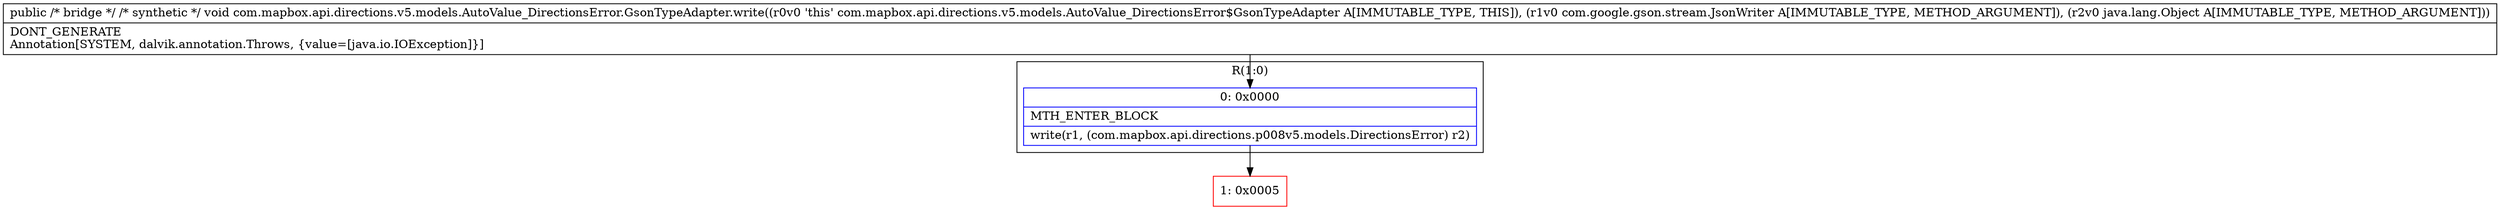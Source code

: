 digraph "CFG forcom.mapbox.api.directions.v5.models.AutoValue_DirectionsError.GsonTypeAdapter.write(Lcom\/google\/gson\/stream\/JsonWriter;Ljava\/lang\/Object;)V" {
subgraph cluster_Region_1198801334 {
label = "R(1:0)";
node [shape=record,color=blue];
Node_0 [shape=record,label="{0\:\ 0x0000|MTH_ENTER_BLOCK\l|write(r1, (com.mapbox.api.directions.p008v5.models.DirectionsError) r2)\l}"];
}
Node_1 [shape=record,color=red,label="{1\:\ 0x0005}"];
MethodNode[shape=record,label="{public \/* bridge *\/ \/* synthetic *\/ void com.mapbox.api.directions.v5.models.AutoValue_DirectionsError.GsonTypeAdapter.write((r0v0 'this' com.mapbox.api.directions.v5.models.AutoValue_DirectionsError$GsonTypeAdapter A[IMMUTABLE_TYPE, THIS]), (r1v0 com.google.gson.stream.JsonWriter A[IMMUTABLE_TYPE, METHOD_ARGUMENT]), (r2v0 java.lang.Object A[IMMUTABLE_TYPE, METHOD_ARGUMENT]))  | DONT_GENERATE\lAnnotation[SYSTEM, dalvik.annotation.Throws, \{value=[java.io.IOException]\}]\l}"];
MethodNode -> Node_0;
Node_0 -> Node_1;
}

